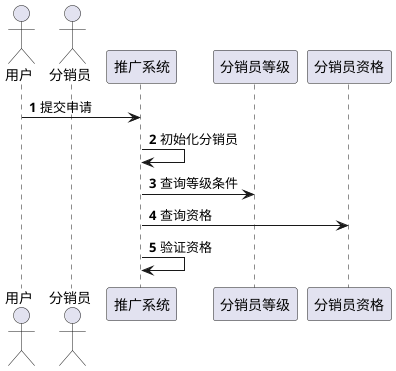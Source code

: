@startuml
'https://plantuml.com/sequence-diagram

autonumber


actor 用户
actor 分销员
participant 推广系统
participant 分销员等级
participant 分销员资格


用户 -> 推广系统: 提交申请
推广系统 -> 推广系统: 初始化分销员
推广系统 -> 分销员等级: 查询等级条件
推广系统 -> 分销员资格: 查询资格
推广系统 -> 推广系统: 验证资格




@enduml